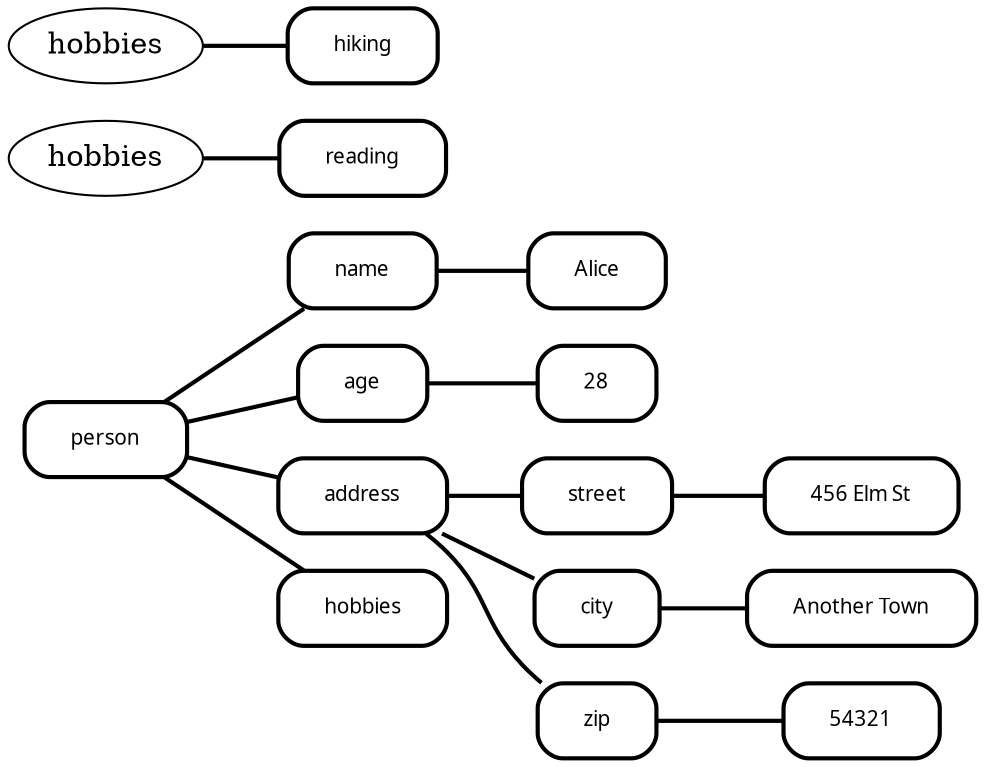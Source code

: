 digraph  {
rankdir=LR;
person [fillcolor="#fafafa", fontname="Fira Mono", fontsize=10, label=person, margin="0.3,0.1", penwidth="2.0", shape=box, style=rounded];
"person/name" [fillcolor="#fafafa", fontname="Fira Mono", fontsize=10, label=name, margin="0.3,0.1", penwidth="2.0", shape=box, style=rounded];
"person/name/Alice" [fillcolor="#fafafa", fontname="Fira Mono", fontsize=10, label=Alice, margin="0.3,0.1", penwidth="2.0", shape=box, style=rounded];
"person/age" [fillcolor="#fafafa", fontname="Fira Mono", fontsize=10, label=age, margin="0.3,0.1", penwidth="2.0", shape=box, style=rounded];
"person/age/28" [fillcolor="#fafafa", fontname="Fira Mono", fontsize=10, label=28, margin="0.3,0.1", penwidth="2.0", shape=box, style=rounded];
"person/address" [fillcolor="#fafafa", fontname="Fira Mono", fontsize=10, label=address, margin="0.3,0.1", penwidth="2.0", shape=box, style=rounded];
"person/address/street" [fillcolor="#fafafa", fontname="Fira Mono", fontsize=10, label=street, margin="0.3,0.1", penwidth="2.0", shape=box, style=rounded];
"person/address/street/456 Elm St" [fillcolor="#fafafa", fontname="Fira Mono", fontsize=10, label="456 Elm St", margin="0.3,0.1", penwidth="2.0", shape=box, style=rounded];
"person/address/city" [fillcolor="#fafafa", fontname="Fira Mono", fontsize=10, label=city, margin="0.3,0.1", penwidth="2.0", shape=box, style=rounded];
"person/address/city/Another Town" [fillcolor="#fafafa", fontname="Fira Mono", fontsize=10, label="Another Town", margin="0.3,0.1", penwidth="2.0", shape=box, style=rounded];
"person/address/zip" [fillcolor="#fafafa", fontname="Fira Mono", fontsize=10, label=zip, margin="0.3,0.1", penwidth="2.0", shape=box, style=rounded];
"person/address/zip/54321" [fillcolor="#fafafa", fontname="Fira Mono", fontsize=10, label=54321, margin="0.3,0.1", penwidth="2.0", shape=box, style=rounded];
"person/hobbies" [fillcolor="#fafafa", fontname="Fira Mono", fontsize=10, label=hobbies, margin="0.3,0.1", penwidth="2.0", shape=box, style=rounded];
reading [fillcolor="#fafafa", fontname="Fira Mono", fontsize=10, label=reading, margin="0.3,0.1", penwidth="2.0", shape=box, style=rounded];
"person/hobbies/0/person/hobbies" [label=hobbies];
hiking [fillcolor="#fafafa", fontname="Fira Mono", fontsize=10, label=hiking, margin="0.3,0.1", penwidth="2.0", shape=box, style=rounded];
"person/hobbies/1/person/hobbies" [label=hobbies];
person -> "person/name"  [arrowhead=none, key=0, penwidth="2.0"];
person -> "person/age"  [arrowhead=none, key=0, penwidth="2.0"];
person -> "person/address"  [arrowhead=none, key=0, penwidth="2.0"];
person -> "person/hobbies"  [arrowhead=none, key=0, penwidth="2.0"];
"person/name" -> "person/name/Alice"  [arrowhead=none, key=0, penwidth="2.0"];
"person/age" -> "person/age/28"  [arrowhead=none, key=0, penwidth="2.0"];
"person/address" -> "person/address/street"  [arrowhead=none, key=0, penwidth="2.0"];
"person/address" -> "person/address/city"  [arrowhead=none, key=0, penwidth="2.0"];
"person/address" -> "person/address/zip"  [arrowhead=none, key=0, penwidth="2.0"];
"person/address/street" -> "person/address/street/456 Elm St"  [arrowhead=none, key=0, penwidth="2.0"];
"person/address/city" -> "person/address/city/Another Town"  [arrowhead=none, key=0, penwidth="2.0"];
"person/address/zip" -> "person/address/zip/54321"  [arrowhead=none, key=0, penwidth="2.0"];
"person/hobbies/0/person/hobbies" -> reading  [arrowhead=none, key=0, penwidth="2.0"];
"person/hobbies/1/person/hobbies" -> hiking  [arrowhead=none, key=0, penwidth="2.0"];
}
